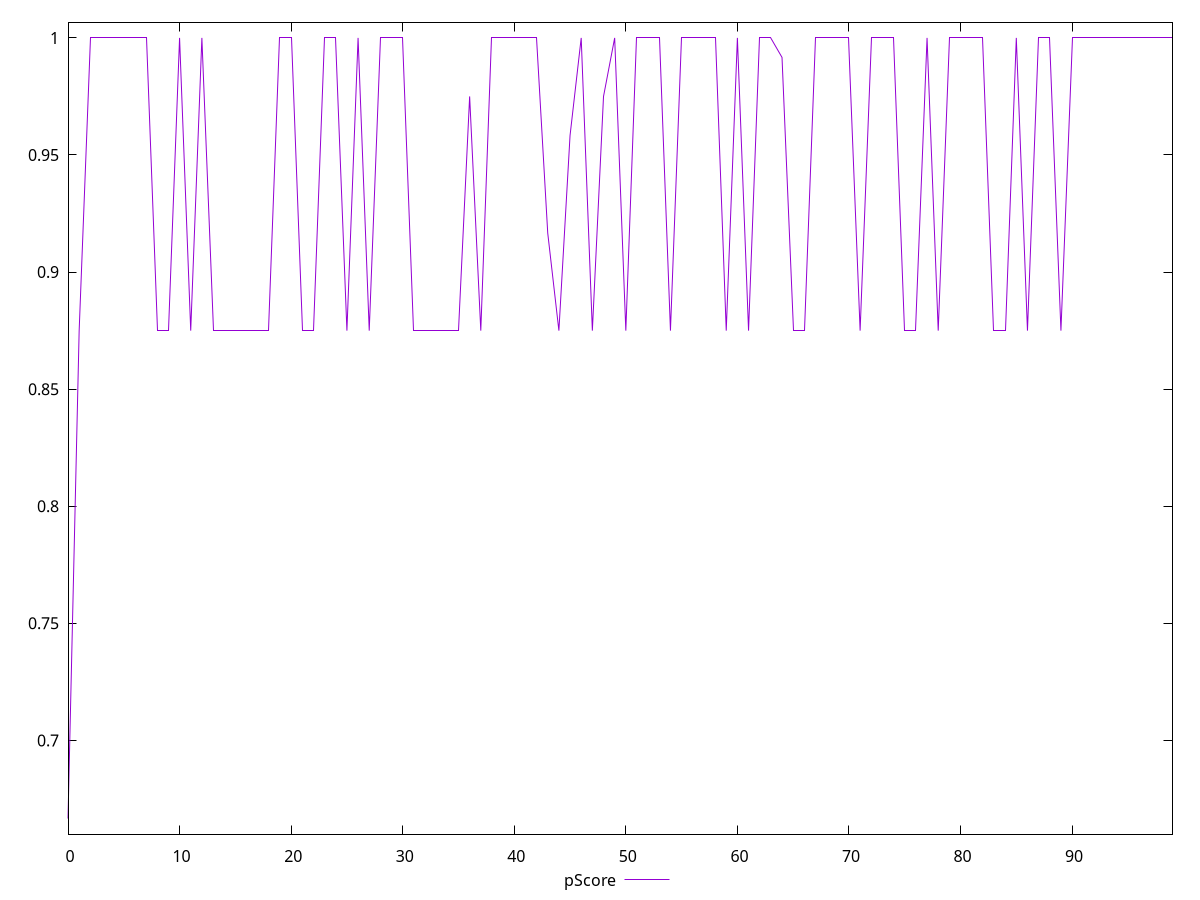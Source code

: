 reset

$pScore <<EOF
0 0.6666666666666666
1 0.875
2 1
3 1
4 1
5 1
6 1
7 1
8 0.875
9 0.875
10 1
11 0.875
12 1
13 0.875
14 0.875
15 0.875
16 0.875
17 0.875
18 0.875
19 1
20 1
21 0.875
22 0.875
23 1
24 1
25 0.875
26 1
27 0.875
28 1
29 1
30 1
31 0.875
32 0.875
33 0.875
34 0.875
35 0.875
36 0.975
37 0.875
38 1
39 1
40 1
41 1
42 1
43 0.9166666666666666
44 0.875
45 0.9583333333333334
46 1
47 0.875
48 0.975
49 1
50 0.875
51 1
52 1
53 1
54 0.875
55 1
56 1
57 1
58 1
59 0.875
60 1
61 0.875
62 1
63 1
64 0.9916666666666667
65 0.875
66 0.875
67 1
68 1
69 1
70 1
71 0.875
72 1
73 1
74 1
75 0.875
76 0.875
77 1
78 0.875
79 1
80 1
81 1
82 1
83 0.875
84 0.875
85 1
86 0.875
87 1
88 1
89 0.875
90 1
91 1
92 1
93 1
94 1
95 1
96 1
97 1
98 1
99 1
EOF

set key outside below
set xrange [0:99]
set yrange [0.6599999999999999:1.0066666666666666]
set trange [0.6599999999999999:1.0066666666666666]
set terminal svg size 640, 500 enhanced background rgb 'white'
set output "report_00019_2021-02-10T18-14-37.922Z//unused-css-rules/samples/pages+cached/pScore/values.svg"

plot $pScore title "pScore" with line

reset
